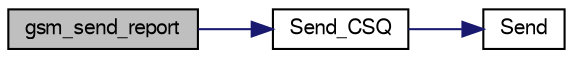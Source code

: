 digraph "gsm_send_report"
{
  edge [fontname="FreeSans",fontsize="10",labelfontname="FreeSans",labelfontsize="10"];
  node [fontname="FreeSans",fontsize="10",shape=record];
  rankdir="LR";
  Node1 [label="gsm_send_report",height=0.2,width=0.4,color="black", fillcolor="grey75", style="filled", fontcolor="black"];
  Node1 -> Node2 [color="midnightblue",fontsize="10",style="solid",fontname="FreeSans"];
  Node2 [label="Send_CSQ",height=0.2,width=0.4,color="black", fillcolor="white", style="filled",URL="$gsm_8c.html#affb38960d9231759052d9efc6cb258da"];
  Node2 -> Node3 [color="midnightblue",fontsize="10",style="solid",fontname="FreeSans"];
  Node3 [label="Send",height=0.2,width=0.4,color="black", fillcolor="white", style="filled",URL="$gsm_8c.html#a7b1f6a663f9fd0a98b42a36f192303d7"];
}
